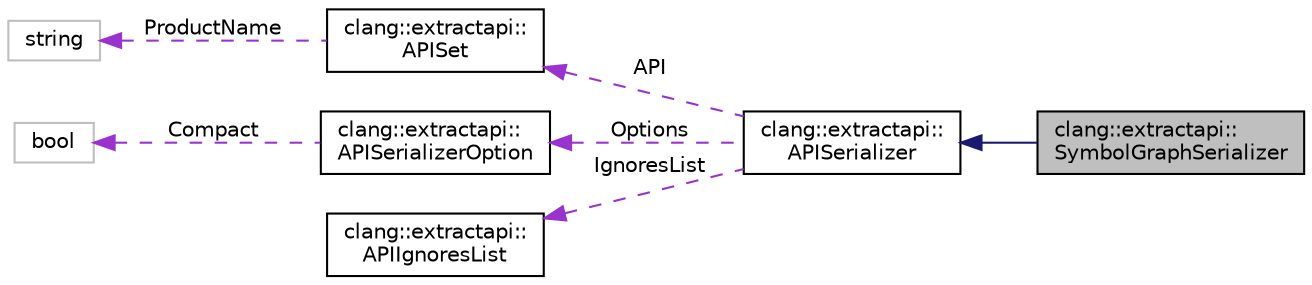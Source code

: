 digraph "clang::extractapi::SymbolGraphSerializer"
{
 // LATEX_PDF_SIZE
  bgcolor="transparent";
  edge [fontname="Helvetica",fontsize="10",labelfontname="Helvetica",labelfontsize="10"];
  node [fontname="Helvetica",fontsize="10",shape=record];
  rankdir="LR";
  Node1 [label="clang::extractapi::\lSymbolGraphSerializer",height=0.2,width=0.4,color="black", fillcolor="grey75", style="filled", fontcolor="black",tooltip="The serializer that organizes API information in the Symbol Graph format."];
  Node2 -> Node1 [dir="back",color="midnightblue",fontsize="10",style="solid",fontname="Helvetica"];
  Node2 [label="clang::extractapi::\lAPISerializer",height=0.2,width=0.4,color="black",URL="$classclang_1_1extractapi_1_1APISerializer.html",tooltip="The base interface of serializers for API information."];
  Node3 -> Node2 [dir="back",color="darkorchid3",fontsize="10",style="dashed",label=" API" ,fontname="Helvetica"];
  Node3 [label="clang::extractapi::\lAPISet",height=0.2,width=0.4,color="black",URL="$classclang_1_1extractapi_1_1APISet.html",tooltip="APISet holds the set of API records collected from given inputs."];
  Node4 -> Node3 [dir="back",color="darkorchid3",fontsize="10",style="dashed",label=" ProductName" ,fontname="Helvetica"];
  Node4 [label="string",height=0.2,width=0.4,color="grey75",tooltip=" "];
  Node5 -> Node2 [dir="back",color="darkorchid3",fontsize="10",style="dashed",label=" Options" ,fontname="Helvetica"];
  Node5 [label="clang::extractapi::\lAPISerializerOption",height=0.2,width=0.4,color="black",URL="$structclang_1_1extractapi_1_1APISerializerOption.html",tooltip="Common options to customize the serializer output."];
  Node6 -> Node5 [dir="back",color="darkorchid3",fontsize="10",style="dashed",label=" Compact" ,fontname="Helvetica"];
  Node6 [label="bool",height=0.2,width=0.4,color="grey75",tooltip=" "];
  Node7 -> Node2 [dir="back",color="darkorchid3",fontsize="10",style="dashed",label=" IgnoresList" ,fontname="Helvetica"];
  Node7 [label="clang::extractapi::\lAPIIgnoresList",height=0.2,width=0.4,color="black",URL="$structclang_1_1extractapi_1_1APIIgnoresList.html",tooltip="A type that provides access to a new line separated list of symbol names to ignore when extracting AP..."];
}

